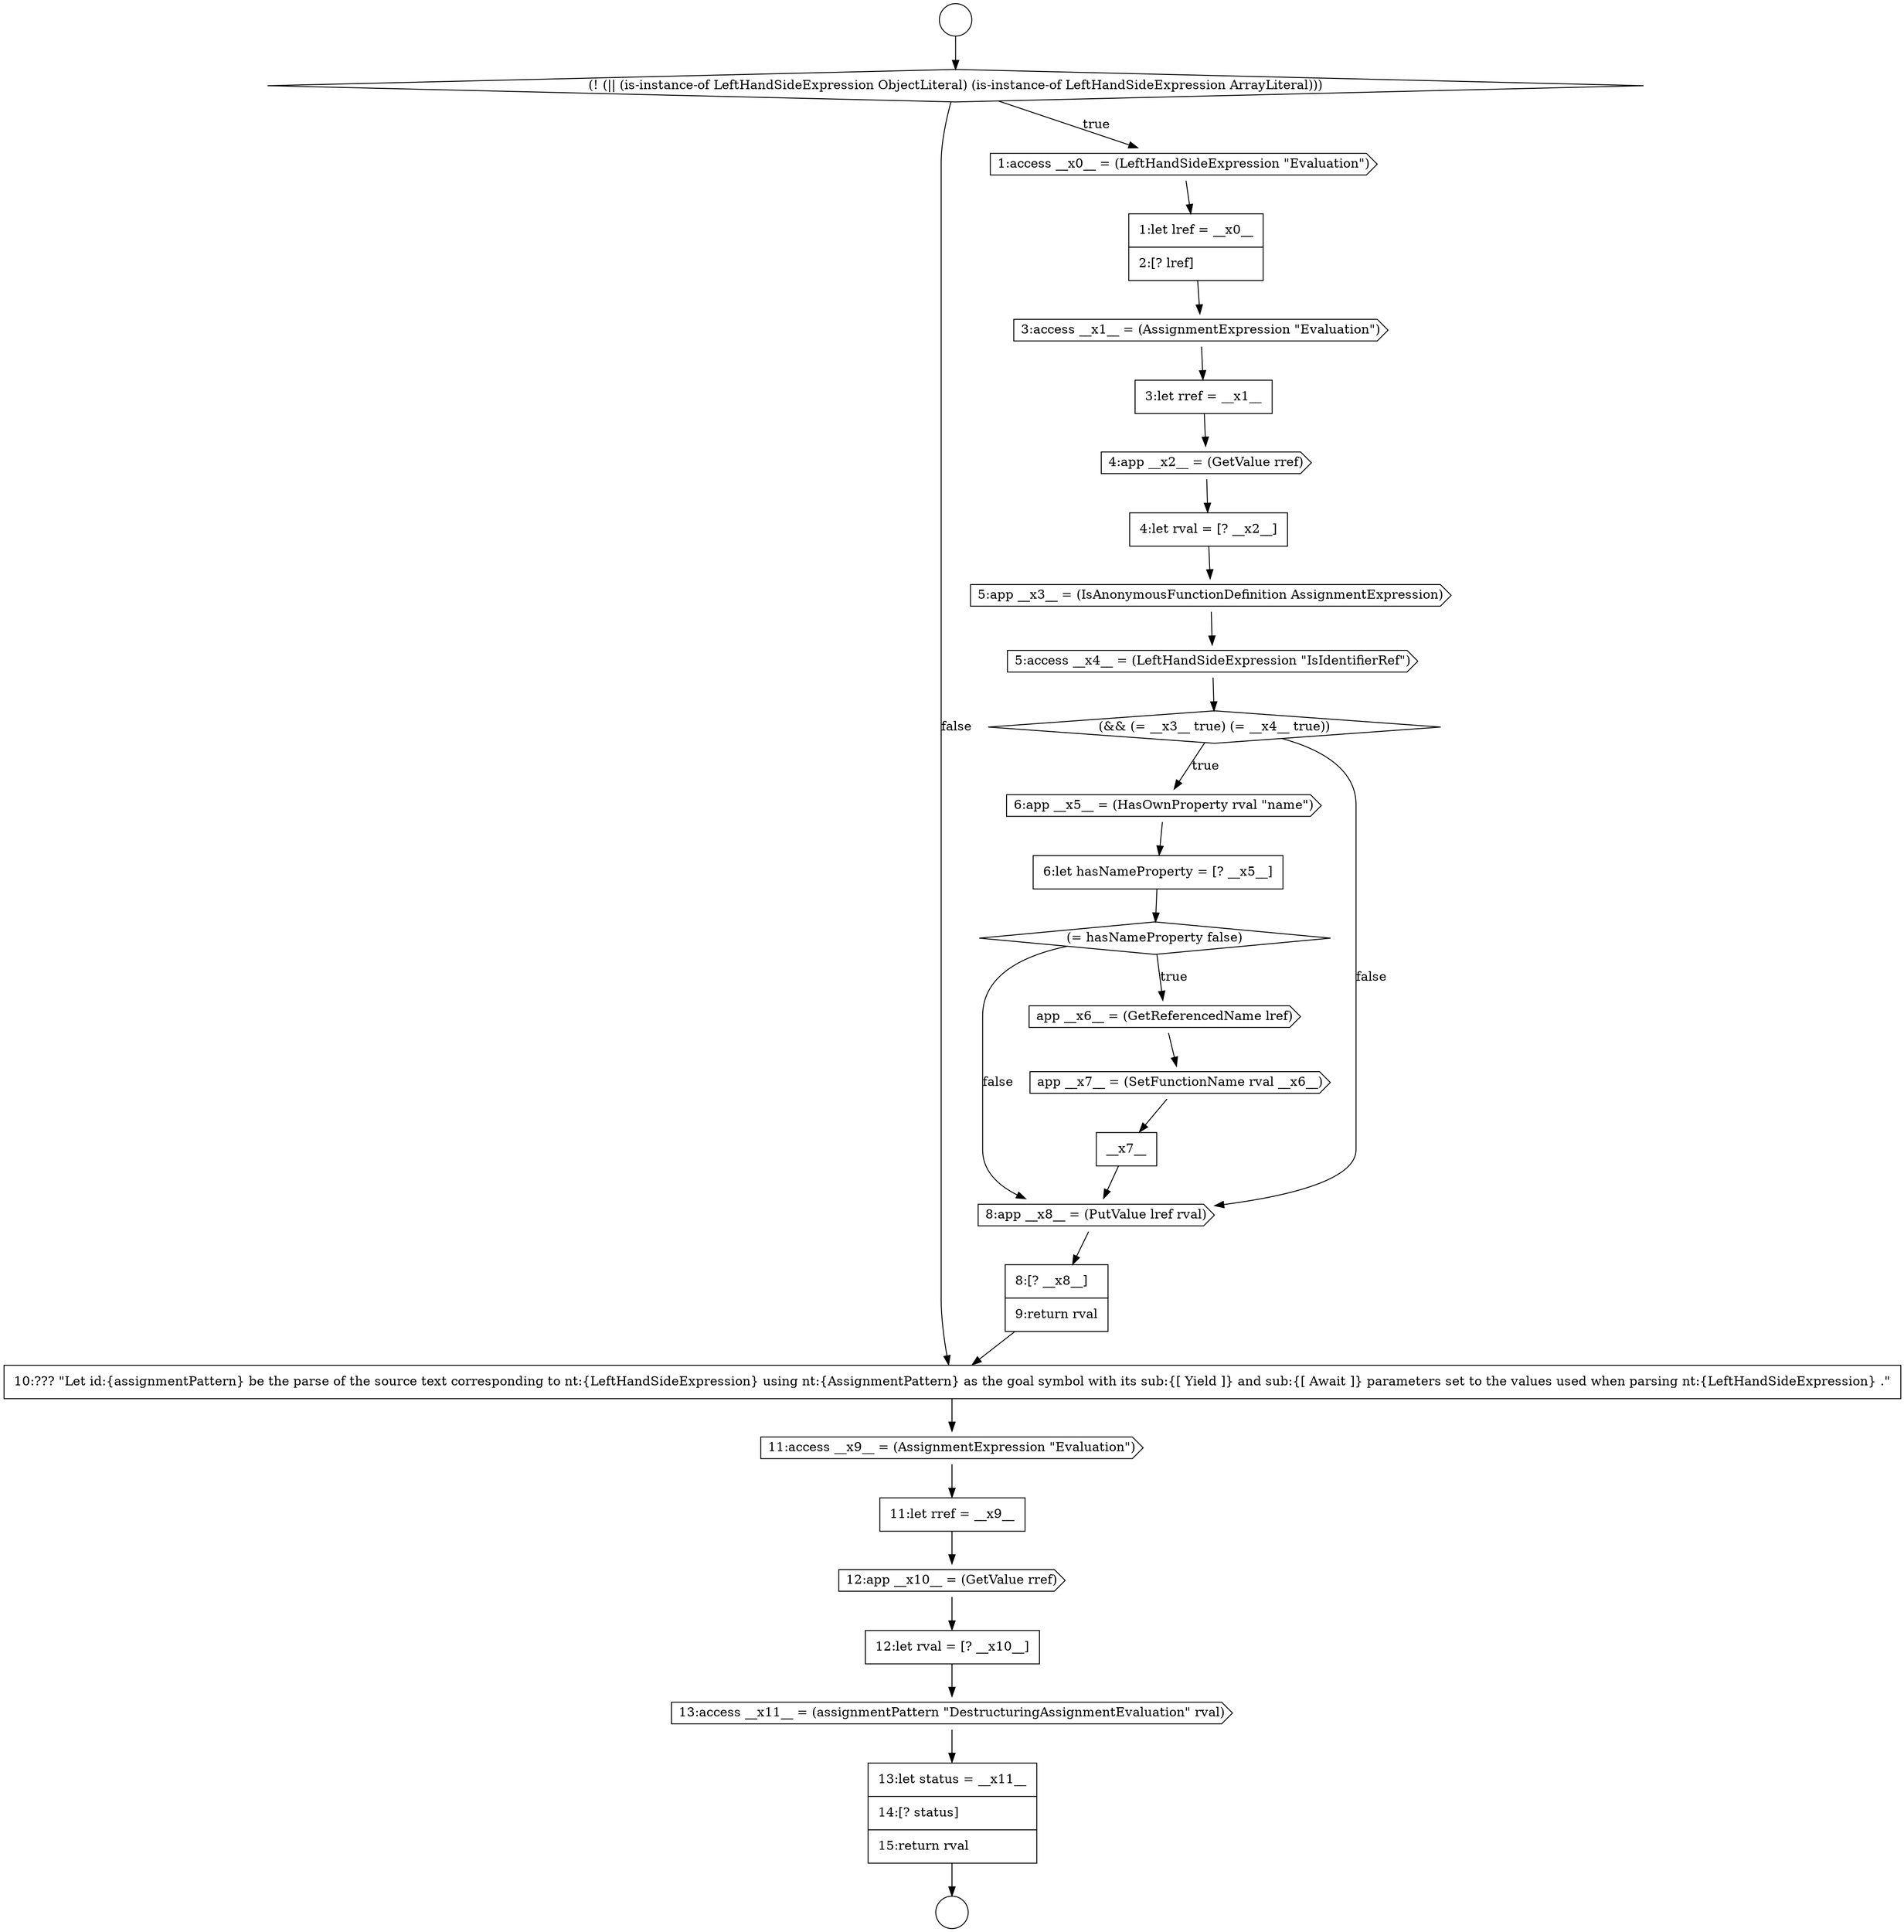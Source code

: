digraph {
  node0 [shape=circle label=" " color="black" fillcolor="white" style=filled]
  node5 [shape=cds, label=<<font color="black">3:access __x1__ = (AssignmentExpression &quot;Evaluation&quot;)</font>> color="black" fillcolor="white" style=filled]
  node10 [shape=cds, label=<<font color="black">5:access __x4__ = (LeftHandSideExpression &quot;IsIdentifierRef&quot;)</font>> color="black" fillcolor="white" style=filled]
  node14 [shape=diamond, label=<<font color="black">(= hasNameProperty false)</font>> color="black" fillcolor="white" style=filled]
  node20 [shape=none, margin=0, label=<<font color="black">
    <table border="0" cellborder="1" cellspacing="0" cellpadding="10">
      <tr><td align="left">10:??? &quot;Let id:{assignmentPattern} be the parse of the source text corresponding to nt:{LeftHandSideExpression} using nt:{AssignmentPattern} as the goal symbol with its sub:{[ Yield ]} and sub:{[ Await ]} parameters set to the values used when parsing nt:{LeftHandSideExpression} .&quot;</td></tr>
    </table>
  </font>> color="black" fillcolor="white" style=filled]
  node1 [shape=circle label=" " color="black" fillcolor="white" style=filled]
  node6 [shape=none, margin=0, label=<<font color="black">
    <table border="0" cellborder="1" cellspacing="0" cellpadding="10">
      <tr><td align="left">3:let rref = __x1__</td></tr>
    </table>
  </font>> color="black" fillcolor="white" style=filled]
  node21 [shape=cds, label=<<font color="black">11:access __x9__ = (AssignmentExpression &quot;Evaluation&quot;)</font>> color="black" fillcolor="white" style=filled]
  node9 [shape=cds, label=<<font color="black">5:app __x3__ = (IsAnonymousFunctionDefinition AssignmentExpression)</font>> color="black" fillcolor="white" style=filled]
  node13 [shape=none, margin=0, label=<<font color="black">
    <table border="0" cellborder="1" cellspacing="0" cellpadding="10">
      <tr><td align="left">6:let hasNameProperty = [? __x5__]</td></tr>
    </table>
  </font>> color="black" fillcolor="white" style=filled]
  node2 [shape=diamond, label=<<font color="black">(! (|| (is-instance-of LeftHandSideExpression ObjectLiteral) (is-instance-of LeftHandSideExpression ArrayLiteral)))</font>> color="black" fillcolor="white" style=filled]
  node17 [shape=none, margin=0, label=<<font color="black">
    <table border="0" cellborder="1" cellspacing="0" cellpadding="10">
      <tr><td align="left">__x7__</td></tr>
    </table>
  </font>> color="black" fillcolor="white" style=filled]
  node22 [shape=none, margin=0, label=<<font color="black">
    <table border="0" cellborder="1" cellspacing="0" cellpadding="10">
      <tr><td align="left">11:let rref = __x9__</td></tr>
    </table>
  </font>> color="black" fillcolor="white" style=filled]
  node12 [shape=cds, label=<<font color="black">6:app __x5__ = (HasOwnProperty rval &quot;name&quot;)</font>> color="black" fillcolor="white" style=filled]
  node7 [shape=cds, label=<<font color="black">4:app __x2__ = (GetValue rref)</font>> color="black" fillcolor="white" style=filled]
  node3 [shape=cds, label=<<font color="black">1:access __x0__ = (LeftHandSideExpression &quot;Evaluation&quot;)</font>> color="black" fillcolor="white" style=filled]
  node18 [shape=cds, label=<<font color="black">8:app __x8__ = (PutValue lref rval)</font>> color="black" fillcolor="white" style=filled]
  node16 [shape=cds, label=<<font color="black">app __x7__ = (SetFunctionName rval __x6__)</font>> color="black" fillcolor="white" style=filled]
  node11 [shape=diamond, label=<<font color="black">(&amp;&amp; (= __x3__ true) (= __x4__ true))</font>> color="black" fillcolor="white" style=filled]
  node8 [shape=none, margin=0, label=<<font color="black">
    <table border="0" cellborder="1" cellspacing="0" cellpadding="10">
      <tr><td align="left">4:let rval = [? __x2__]</td></tr>
    </table>
  </font>> color="black" fillcolor="white" style=filled]
  node19 [shape=none, margin=0, label=<<font color="black">
    <table border="0" cellborder="1" cellspacing="0" cellpadding="10">
      <tr><td align="left">8:[? __x8__]</td></tr>
      <tr><td align="left">9:return rval</td></tr>
    </table>
  </font>> color="black" fillcolor="white" style=filled]
  node4 [shape=none, margin=0, label=<<font color="black">
    <table border="0" cellborder="1" cellspacing="0" cellpadding="10">
      <tr><td align="left">1:let lref = __x0__</td></tr>
      <tr><td align="left">2:[? lref]</td></tr>
    </table>
  </font>> color="black" fillcolor="white" style=filled]
  node15 [shape=cds, label=<<font color="black">app __x6__ = (GetReferencedName lref)</font>> color="black" fillcolor="white" style=filled]
  node24 [shape=none, margin=0, label=<<font color="black">
    <table border="0" cellborder="1" cellspacing="0" cellpadding="10">
      <tr><td align="left">12:let rval = [? __x10__]</td></tr>
    </table>
  </font>> color="black" fillcolor="white" style=filled]
  node25 [shape=cds, label=<<font color="black">13:access __x11__ = (assignmentPattern &quot;DestructuringAssignmentEvaluation&quot; rval)</font>> color="black" fillcolor="white" style=filled]
  node26 [shape=none, margin=0, label=<<font color="black">
    <table border="0" cellborder="1" cellspacing="0" cellpadding="10">
      <tr><td align="left">13:let status = __x11__</td></tr>
      <tr><td align="left">14:[? status]</td></tr>
      <tr><td align="left">15:return rval</td></tr>
    </table>
  </font>> color="black" fillcolor="white" style=filled]
  node23 [shape=cds, label=<<font color="black">12:app __x10__ = (GetValue rref)</font>> color="black" fillcolor="white" style=filled]
  node15 -> node16 [ color="black"]
  node0 -> node2 [ color="black"]
  node9 -> node10 [ color="black"]
  node23 -> node24 [ color="black"]
  node10 -> node11 [ color="black"]
  node4 -> node5 [ color="black"]
  node25 -> node26 [ color="black"]
  node16 -> node17 [ color="black"]
  node17 -> node18 [ color="black"]
  node5 -> node6 [ color="black"]
  node3 -> node4 [ color="black"]
  node7 -> node8 [ color="black"]
  node18 -> node19 [ color="black"]
  node26 -> node1 [ color="black"]
  node2 -> node3 [label=<<font color="black">true</font>> color="black"]
  node2 -> node20 [label=<<font color="black">false</font>> color="black"]
  node11 -> node12 [label=<<font color="black">true</font>> color="black"]
  node11 -> node18 [label=<<font color="black">false</font>> color="black"]
  node19 -> node20 [ color="black"]
  node13 -> node14 [ color="black"]
  node14 -> node15 [label=<<font color="black">true</font>> color="black"]
  node14 -> node18 [label=<<font color="black">false</font>> color="black"]
  node12 -> node13 [ color="black"]
  node22 -> node23 [ color="black"]
  node6 -> node7 [ color="black"]
  node8 -> node9 [ color="black"]
  node21 -> node22 [ color="black"]
  node20 -> node21 [ color="black"]
  node24 -> node25 [ color="black"]
}
